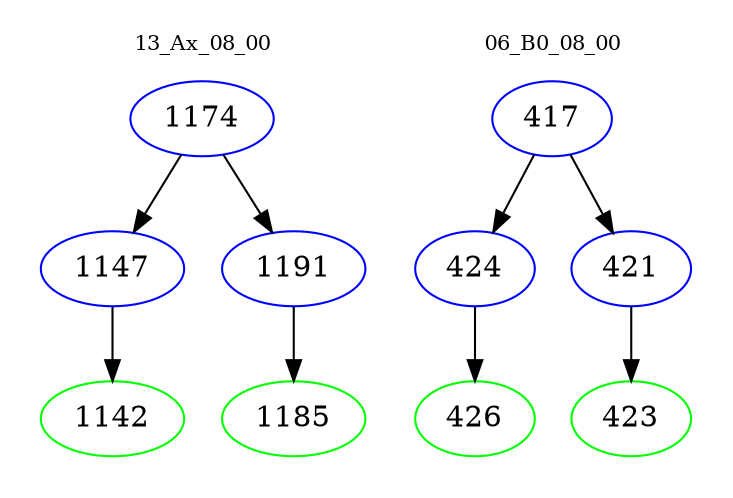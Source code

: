 digraph{
subgraph cluster_0 {
color = white
label = "13_Ax_08_00";
fontsize=10;
T0_1174 [label="1174", color="blue"]
T0_1174 -> T0_1147 [color="black"]
T0_1147 [label="1147", color="blue"]
T0_1147 -> T0_1142 [color="black"]
T0_1142 [label="1142", color="green"]
T0_1174 -> T0_1191 [color="black"]
T0_1191 [label="1191", color="blue"]
T0_1191 -> T0_1185 [color="black"]
T0_1185 [label="1185", color="green"]
}
subgraph cluster_1 {
color = white
label = "06_B0_08_00";
fontsize=10;
T1_417 [label="417", color="blue"]
T1_417 -> T1_424 [color="black"]
T1_424 [label="424", color="blue"]
T1_424 -> T1_426 [color="black"]
T1_426 [label="426", color="green"]
T1_417 -> T1_421 [color="black"]
T1_421 [label="421", color="blue"]
T1_421 -> T1_423 [color="black"]
T1_423 [label="423", color="green"]
}
}
